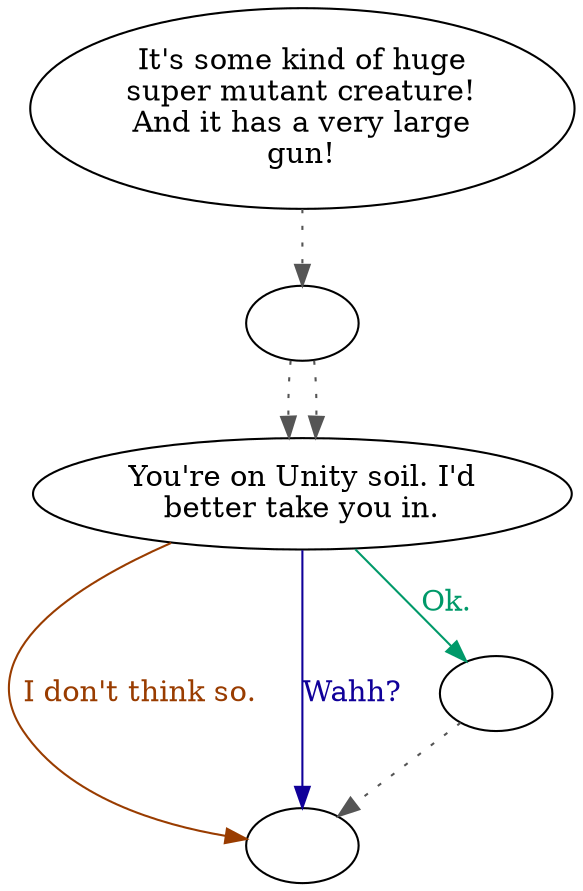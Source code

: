 digraph SUPER {
  "start" [style=filled       fillcolor="#FFFFFF"       color="#000000"]
  "start" -> "do_dialogue" [style=dotted color="#555555"]
  "start" [label="It's some kind of huge\nsuper mutant creature!\nAnd it has a very large\ngun!"]
  "do_dialogue" [style=filled       fillcolor="#FFFFFF"       color="#000000"]
  "do_dialogue" -> "super00" [style=dotted color="#555555"]
  "do_dialogue" -> "super00" [style=dotted color="#555555"]
  "do_dialogue" [label=""]
  "supercbt" [style=filled       fillcolor="#FFFFFF"       color="#000000"]
  "supercbt" [label=""]
  "superx" [style=filled       fillcolor="#FFFFFF"       color="#000000"]
  "superx" -> "supercbt" [style=dotted color="#555555"]
  "superx" [label=""]
  "super00" [style=filled       fillcolor="#FFFFFF"       color="#000000"]
  "super00" [label="You're on Unity soil. I'd\nbetter take you in."]
  "super00" -> "superx" [label="Ok." color="#009969" fontcolor="#009969"]
  "super00" -> "supercbt" [label="I don't think so." color="#993C00" fontcolor="#993C00"]
  "super00" -> "supercbt" [label="Wahh?" color="#100099" fontcolor="#100099"]
}